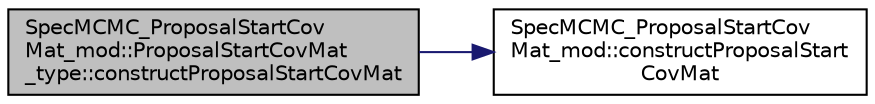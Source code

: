 digraph "SpecMCMC_ProposalStartCovMat_mod::ProposalStartCovMat_type::constructProposalStartCovMat"
{
 // LATEX_PDF_SIZE
  edge [fontname="Helvetica",fontsize="10",labelfontname="Helvetica",labelfontsize="10"];
  node [fontname="Helvetica",fontsize="10",shape=record];
  rankdir="LR";
  Node1 [label="SpecMCMC_ProposalStartCov\lMat_mod::ProposalStartCovMat\l_type::constructProposalStartCovMat",height=0.2,width=0.4,color="black", fillcolor="grey75", style="filled", fontcolor="black",tooltip=" "];
  Node1 -> Node2 [color="midnightblue",fontsize="10",style="solid",fontname="Helvetica"];
  Node2 [label="SpecMCMC_ProposalStartCov\lMat_mod::constructProposalStart\lCovMat",height=0.2,width=0.4,color="black", fillcolor="white", style="filled",URL="$namespaceSpecMCMC__ProposalStartCovMat__mod.html#aa111abe0b74d2dee2fce508eeb1f2850",tooltip=" "];
}
